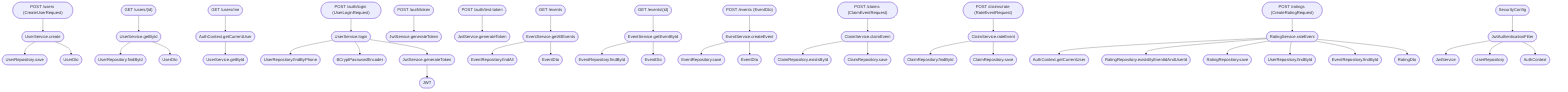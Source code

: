 flowchart TD
  A1(["POST /users (CreateUserRequest)"]) --> A2(["UserService.create"])
  A2 --> A3(["UserRepository.save"])
  A2 --> A4(["UserDto"])
  B1(["GET /users/{id}"]) --> B2(["UserService.getById"])
  B2 --> B3(["UserRepository.findById"])
  B2 --> B4(["UserDto"])
  C1(["GET /users/me"]) --> C2(["AuthContext.getCurrentUser"])
  C2 --> C3(["UserService.getById"])

  D1(["POST /auth/login (UserLoginRequest)"]) --> D2(["UserService.login"])
  D2 --> D3(["UserRepository.findByPhone"])
  D2 --> D4(["BCryptPasswordEncoder"])
  D2 --> D5(["JwtService.generateToken"])
  D5 --> D6(["JWT"])
  E1(["POST /auth/token"]) --> E2(["JwtService.generateToken"])
  F1(["POST /auth/test-token"]) --> F2(["JwtService.generateToken"])

  G1(["GET /events"]) --> G2(["EventService.getAllEvents"])
  G2 --> G3(["EventRepository.findAll"])
  G2 --> G4(["EventDto"])
  H1(["GET /events/{id}"]) --> H2(["EventService.getEventById"])
  H2 --> H3(["EventRepository.findById"])
  H2 --> H4(["EventDto"])
  I1(["POST /events (EventDto)"]) --> I2(["EventService.createEvent"])
  I2 --> I3(["EventRepository.save"])
  I2 --> I4(["EventDto"])

  J1(["POST /claims (ClaimEventRequest)"]) --> J2(["ClaimService.claimEvent"])
  J2 --> J3(["ClaimRepository.existsById"])
  J2 --> J4(["ClaimRepository.save"])
  K1(["POST /claims/rate (RateEventRequest)"]) --> K2(["ClaimService.rateEvent"])
  K2 --> K3(["ClaimRepository.findById"])
  K2 --> K4(["ClaimRepository.save"])

  L1(["POST /ratings (CreateRatingRequest)"]) --> L2(["RatingService.rateEvent"])
  L2 --> L3(["AuthContext.getCurrentUser"])
  L2 --> L4(["RatingRepository.existsByEventIdAndUserId"])
  L2 --> L5(["RatingRepository.save"])
  L2 --> L6(["UserRepository.findById"])
  L2 --> L7(["EventRepository.findById"])
  L2 --> L8(["RatingDto"])

  M1(["SecurityConfig"]) --> M2(["JwtAuthenticationFilter"])
  M2 --> M3(["JwtService"])
  M2 --> M4(["UserRepository"])
  M2 --> M5(["AuthContext"])